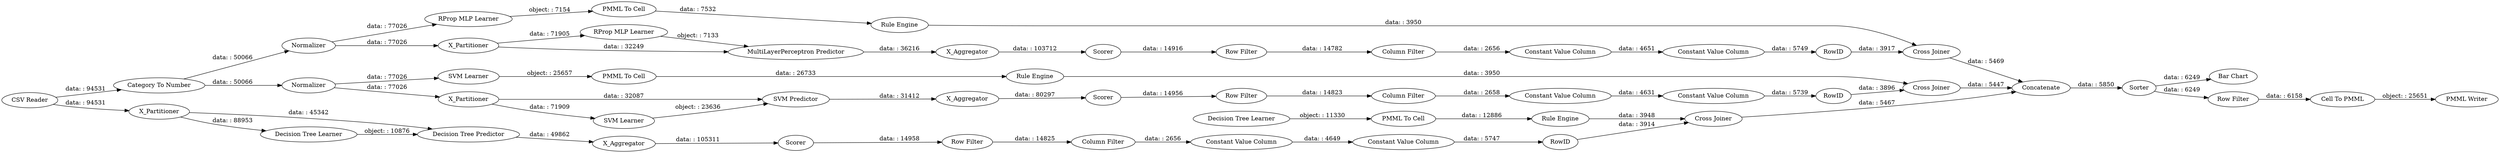 digraph {
	"8805339314062057950_33" [label="Decision Tree Learner"]
	"5117947341985608039_38" [label="Cross Joiner"]
	"186349025788248582_294" [label="Column Filter"]
	"-7757404036582137268_9" [label="Row Filter"]
	"-857200304938750283_58" [label="Category To Number"]
	"-857200304938750283_52" [label=Sorter]
	"1380787110070434634_39" [label=Scorer]
	"-6190103397298037379_31" [label="SVM Learner"]
	"1380787110070434634_32" [label="Decision Tree Predictor"]
	"-7757404036582137268_290" [label="Constant Value Column"]
	"5117947341985608039_7" [label=X_Aggregator]
	"-6190103397298037379_41" [label=Scorer]
	"8805339314062057950_34" [label="Rule Engine"]
	"-857200304938750283_63" [label="Bar Chart"]
	"1380787110070434634_31" [label="Decision Tree Learner"]
	"-7757404036582137268_292" [label="Constant Value Column"]
	"5117947341985608039_39" [label=Normalizer]
	"-1545777553094616221_9" [label="Row Filter"]
	"-1545777553094616221_293" [label=RowID]
	"8805339314062057950_28" [label="PMML To Cell"]
	"-7757404036582137268_294" [label="Column Filter"]
	"1380787110070434634_2" [label=X_Partitioner]
	"1380787110070434634_7" [label=X_Aggregator]
	"-1545777553094616221_294" [label="Column Filter"]
	"-6190103397298037379_40" [label=Normalizer]
	"8852170630694836527_22" [label="PMML To Cell"]
	"-857200304938750283_61" [label="PMML Writer"]
	"186349025788248582_293" [label=RowID]
	"-1545777553094616221_292" [label="Constant Value Column"]
	"186349025788248582_290" [label="Constant Value Column"]
	"5117947341985608039_2" [label=X_Partitioner]
	"-6190103397298037379_2" [label=X_Partitioner]
	"5117947341985608039_31" [label="RProp MLP Learner"]
	"8852170630694836527_35" [label="RProp MLP Learner"]
	"-1545777553094616221_290" [label="Constant Value Column"]
	"-7757404036582137268_293" [label=RowID]
	"-857200304938750283_60" [label=Concatenate]
	"-6118746435782347651_33" [label="SVM Learner"]
	"5117947341985608039_40" [label=Scorer]
	"-857200304938750283_54" [label="Cell To PMML"]
	"186349025788248582_292" [label="Constant Value Column"]
	"8852170630694836527_34" [label="Rule Engine"]
	"-857200304938750283_53" [label="Row Filter"]
	"-857200304938750283_62" [label="CSV Reader"]
	"186349025788248582_9" [label="Row Filter"]
	"-6118746435782347651_35" [label="Rule Engine"]
	"1380787110070434634_38" [label="Cross Joiner"]
	"-6190103397298037379_32" [label="SVM Predictor"]
	"-6190103397298037379_39" [label="Cross Joiner"]
	"5117947341985608039_32" [label="MultiLayerPerceptron Predictor"]
	"-6118746435782347651_34" [label="PMML To Cell"]
	"-6190103397298037379_7" [label=X_Aggregator]
	"-7757404036582137268_292" -> "-7757404036582137268_293" [label="data: : 5747"]
	"-6118746435782347651_35" -> "-6190103397298037379_39" [label="data: : 3950"]
	"-857200304938750283_62" -> "-857200304938750283_58" [label="data: : 94531"]
	"1380787110070434634_39" -> "-7757404036582137268_9" [label="data: : 14958"]
	"-6190103397298037379_40" -> "-6118746435782347651_33" [label="data: : 77026"]
	"-857200304938750283_52" -> "-857200304938750283_63" [label="data: : 6249"]
	"8852170630694836527_35" -> "8852170630694836527_22" [label="object: : 7154"]
	"-6190103397298037379_40" -> "-6190103397298037379_2" [label="data: : 77026"]
	"5117947341985608039_39" -> "5117947341985608039_2" [label="data: : 77026"]
	"-857200304938750283_58" -> "-6190103397298037379_40" [label="data: : 50066"]
	"8852170630694836527_34" -> "5117947341985608039_38" [label="data: : 3950"]
	"-7757404036582137268_293" -> "1380787110070434634_38" [label="data: : 3914"]
	"-6190103397298037379_39" -> "-857200304938750283_60" [label="data: : 5447"]
	"-857200304938750283_54" -> "-857200304938750283_61" [label="object: : 25651"]
	"-857200304938750283_58" -> "5117947341985608039_39" [label="data: : 50066"]
	"-1545777553094616221_293" -> "5117947341985608039_38" [label="data: : 3917"]
	"-6190103397298037379_41" -> "186349025788248582_9" [label="data: : 14956"]
	"1380787110070434634_2" -> "1380787110070434634_32" [label="data: : 45342"]
	"1380787110070434634_38" -> "-857200304938750283_60" [label="data: : 5467"]
	"186349025788248582_9" -> "186349025788248582_294" [label="data: : 14823"]
	"-6118746435782347651_34" -> "-6118746435782347651_35" [label="data: : 26733"]
	"1380787110070434634_7" -> "1380787110070434634_39" [label="data: : 105311"]
	"-6190103397298037379_2" -> "-6190103397298037379_31" [label="data: : 71909"]
	"-1545777553094616221_292" -> "-1545777553094616221_293" [label="data: : 5749"]
	"-6118746435782347651_33" -> "-6118746435782347651_34" [label="object: : 25657"]
	"5117947341985608039_31" -> "5117947341985608039_32" [label="object: : 7133"]
	"5117947341985608039_7" -> "5117947341985608039_40" [label="data: : 103712"]
	"-7757404036582137268_9" -> "-7757404036582137268_294" [label="data: : 14825"]
	"186349025788248582_294" -> "186349025788248582_290" [label="data: : 2658"]
	"-6190103397298037379_2" -> "-6190103397298037379_32" [label="data: : 32087"]
	"186349025788248582_290" -> "186349025788248582_292" [label="data: : 4631"]
	"-6190103397298037379_31" -> "-6190103397298037379_32" [label="object: : 23636"]
	"-857200304938750283_53" -> "-857200304938750283_54" [label="data: : 6158"]
	"1380787110070434634_31" -> "1380787110070434634_32" [label="object: : 10876"]
	"-857200304938750283_60" -> "-857200304938750283_52" [label="data: : 5850"]
	"1380787110070434634_32" -> "1380787110070434634_7" [label="data: : 49862"]
	"186349025788248582_292" -> "186349025788248582_293" [label="data: : 5739"]
	"-857200304938750283_62" -> "1380787110070434634_2" [label="data: : 94531"]
	"-1545777553094616221_294" -> "-1545777553094616221_290" [label="data: : 2656"]
	"-7757404036582137268_294" -> "-7757404036582137268_290" [label="data: : 2656"]
	"8805339314062057950_34" -> "1380787110070434634_38" [label="data: : 3948"]
	"8805339314062057950_28" -> "8805339314062057950_34" [label="data: : 12886"]
	"8852170630694836527_22" -> "8852170630694836527_34" [label="data: : 7532"]
	"1380787110070434634_2" -> "1380787110070434634_31" [label="data: : 88953"]
	"-857200304938750283_52" -> "-857200304938750283_53" [label="data: : 6249"]
	"5117947341985608039_32" -> "5117947341985608039_7" [label="data: : 36216"]
	"5117947341985608039_38" -> "-857200304938750283_60" [label="data: : 5469"]
	"5117947341985608039_39" -> "8852170630694836527_35" [label="data: : 77026"]
	"-1545777553094616221_290" -> "-1545777553094616221_292" [label="data: : 4651"]
	"8805339314062057950_33" -> "8805339314062057950_28" [label="object: : 11330"]
	"-6190103397298037379_32" -> "-6190103397298037379_7" [label="data: : 31412"]
	"5117947341985608039_2" -> "5117947341985608039_32" [label="data: : 32249"]
	"-1545777553094616221_9" -> "-1545777553094616221_294" [label="data: : 14782"]
	"-7757404036582137268_290" -> "-7757404036582137268_292" [label="data: : 4649"]
	"5117947341985608039_40" -> "-1545777553094616221_9" [label="data: : 14916"]
	"-6190103397298037379_7" -> "-6190103397298037379_41" [label="data: : 80297"]
	"186349025788248582_293" -> "-6190103397298037379_39" [label="data: : 3896"]
	"5117947341985608039_2" -> "5117947341985608039_31" [label="data: : 71905"]
	rankdir=LR
}
